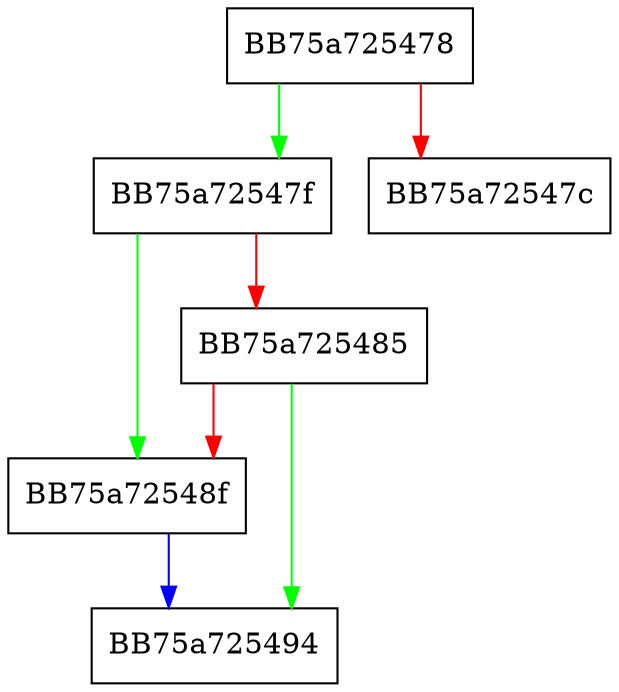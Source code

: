 digraph ZSTD_resolveBlockSplitterMode {
  node [shape="box"];
  graph [splines=ortho];
  BB75a725478 -> BB75a72547f [color="green"];
  BB75a725478 -> BB75a72547c [color="red"];
  BB75a72547f -> BB75a72548f [color="green"];
  BB75a72547f -> BB75a725485 [color="red"];
  BB75a725485 -> BB75a725494 [color="green"];
  BB75a725485 -> BB75a72548f [color="red"];
  BB75a72548f -> BB75a725494 [color="blue"];
}